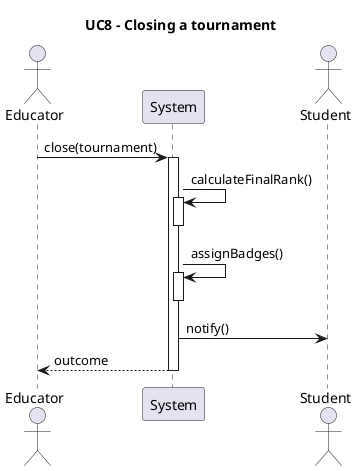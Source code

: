 @startuml UC8
title UC8 - Closing a tournament
actor Educator
participant System
actor Student

Educator -> System ++ : close(tournament)
System -> System ++ : calculateFinalRank()
deactivate System
System -> System ++ : assignBadges()
deactivate System
System -> Student: notify()
System --> Educator --: outcome
@enduml